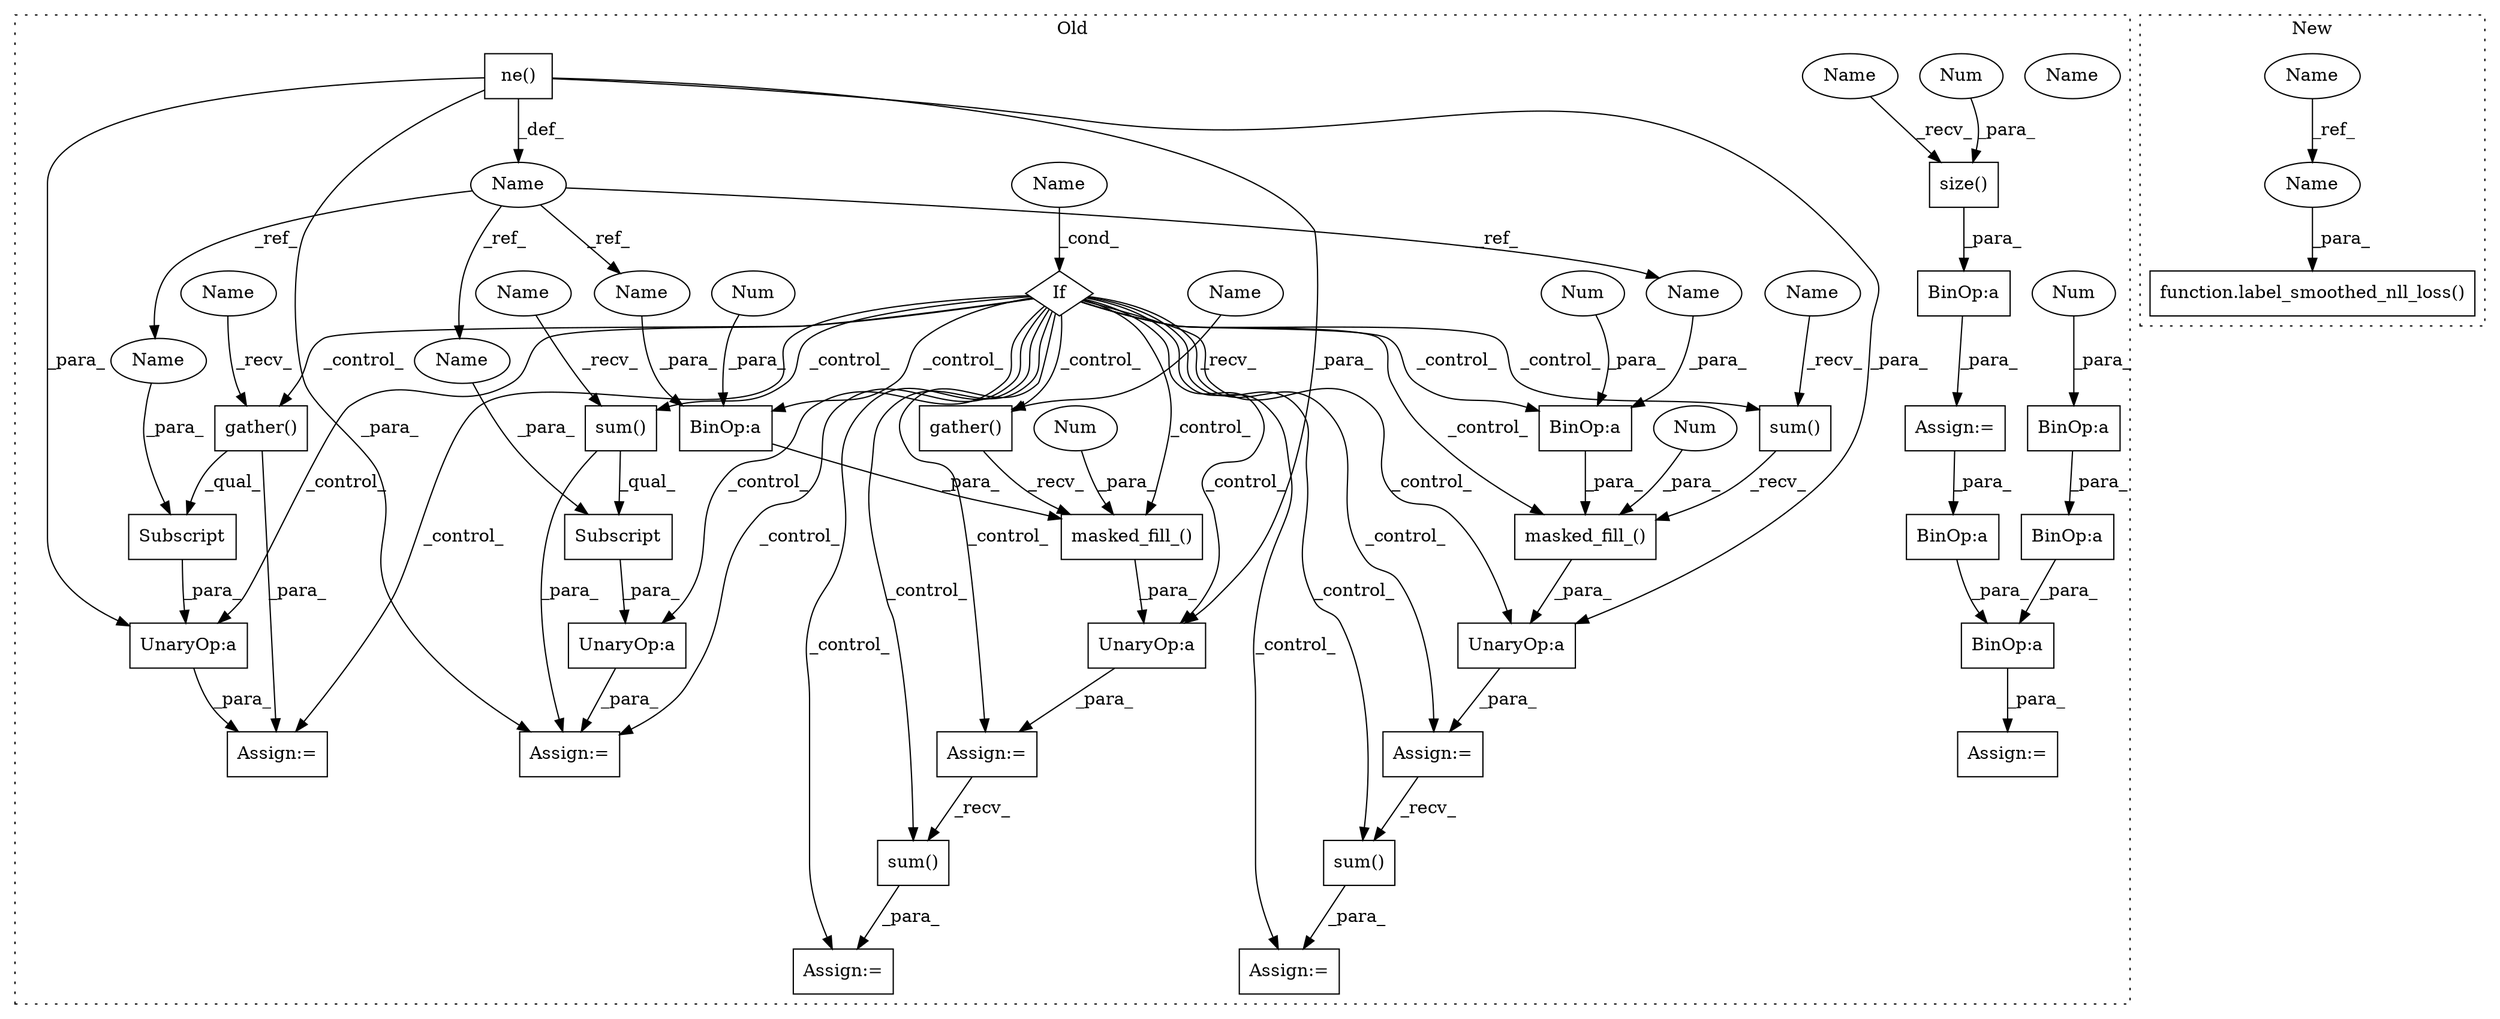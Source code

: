 digraph G {
subgraph cluster0 {
1 [label="sum()" a="75" s="2326" l="32" shape="box"];
3 [label="masked_fill_()" a="75" s="2326,2393" l="46,1" shape="box"];
4 [label="If" a="96" s="2154" l="3" shape="diamond"];
5 [label="masked_fill_()" a="75" s="2189,2259" l="49,1" shape="box"];
6 [label="BinOp:a" a="82" s="2375" l="1" shape="box"];
7 [label="Name" a="87" s="2103" l="12" shape="ellipse"];
8 [label="Subscript" a="63" s="2477,0" l="49,0" shape="box"];
9 [label="UnaryOp:a" a="61" s="2553" l="47" shape="box"];
10 [label="UnaryOp:a" a="61" s="2325" l="69" shape="box"];
11 [label="UnaryOp:a" a="61" s="2476" l="50" shape="box"];
12 [label="BinOp:a" a="82" s="2241" l="1" shape="box"];
13 [label="UnaryOp:a" a="61" s="2188" l="72" shape="box"];
14 [label="Subscript" a="63" s="2554,0" l="46,0" shape="box"];
15 [label="Name" a="87" s="2157" l="6" shape="ellipse"];
16 [label="sum()" a="75" s="2284" l="14" shape="box"];
17 [label="sum()" a="75" s="2421" l="17" shape="box"];
19 [label="size()" a="75" s="2628,2642" l="12,1" shape="box"];
20 [label="BinOp:a" a="82" s="2660" l="28" shape="box"];
21 [label="BinOp:a" a="82" s="2662" l="3" shape="box"];
22 [label="BinOp:a" a="82" s="2674" l="3" shape="box"];
23 [label="BinOp:a" a="82" s="2625" l="3" shape="box"];
24 [label="BinOp:a" a="82" s="2693" l="3" shape="box"];
25 [label="sum()" a="75" s="2554" l="32" shape="box"];
26 [label="ne()" a="75" s="2118,2144" l="10,1" shape="box"];
27 [label="Num" a="76" s="2660" l="2" shape="ellipse"];
28 [label="Num" a="76" s="2256" l="3" shape="ellipse"];
29 [label="gather()" a="75" s="2477" l="35" shape="box"];
30 [label="Num" a="76" s="2372" l="3" shape="ellipse"];
31 [label="gather()" a="75" s="2189" l="35" shape="box"];
32 [label="Num" a="76" s="2238" l="3" shape="ellipse"];
33 [label="Num" a="76" s="2390" l="3" shape="ellipse"];
34 [label="Num" a="76" s="2640" l="2" shape="ellipse"];
35 [label="Assign:=" a="68" s="2185" l="3" shape="box"];
36 [label="Assign:=" a="68" s="2550" l="3" shape="box"];
37 [label="Assign:=" a="68" s="2418" l="3" shape="box"];
38 [label="Assign:=" a="68" s="2322" l="3" shape="box"];
39 [label="Assign:=" a="68" s="2281" l="3" shape="box"];
40 [label="Assign:=" a="68" s="2614" l="3" shape="box"];
41 [label="Assign:=" a="68" s="2656" l="3" shape="box"];
42 [label="Assign:=" a="68" s="2473" l="3" shape="box"];
44 [label="Name" a="87" s="2513" l="12" shape="ellipse"];
45 [label="Name" a="87" s="2587" l="12" shape="ellipse"];
46 [label="Name" a="87" s="2242" l="12" shape="ellipse"];
47 [label="Name" a="87" s="2376" l="12" shape="ellipse"];
48 [label="Name" a="87" s="2554" l="6" shape="ellipse"];
49 [label="Name" a="87" s="2189" l="6" shape="ellipse"];
50 [label="Name" a="87" s="2326" l="6" shape="ellipse"];
51 [label="Name" a="87" s="2477" l="6" shape="ellipse"];
52 [label="Name" a="87" s="2628" l="6" shape="ellipse"];
53 [label="Name" a="87" s="2157" l="6" shape="ellipse"];
label = "Old";
style="dotted";
}
subgraph cluster1 {
2 [label="function.label_smoothed_nll_loss()" a="75" s="2869,2930" l="37,57" shape="box"];
18 [label="Name" a="87" s="2735" l="6" shape="ellipse"];
43 [label="Name" a="87" s="2906" l="6" shape="ellipse"];
label = "New";
style="dotted";
}
1 -> 3 [label="_recv_"];
3 -> 10 [label="_para_"];
4 -> 11 [label="_control_"];
4 -> 13 [label="_control_"];
4 -> 39 [label="_control_"];
4 -> 31 [label="_control_"];
4 -> 37 [label="_control_"];
4 -> 10 [label="_control_"];
4 -> 12 [label="_control_"];
4 -> 42 [label="_control_"];
4 -> 9 [label="_control_"];
4 -> 5 [label="_control_"];
4 -> 25 [label="_control_"];
4 -> 38 [label="_control_"];
4 -> 36 [label="_control_"];
4 -> 16 [label="_control_"];
4 -> 17 [label="_control_"];
4 -> 6 [label="_control_"];
4 -> 1 [label="_control_"];
4 -> 3 [label="_control_"];
4 -> 35 [label="_control_"];
4 -> 29 [label="_control_"];
5 -> 13 [label="_para_"];
6 -> 3 [label="_para_"];
7 -> 44 [label="_ref_"];
7 -> 47 [label="_ref_"];
7 -> 46 [label="_ref_"];
7 -> 45 [label="_ref_"];
8 -> 11 [label="_para_"];
9 -> 36 [label="_para_"];
10 -> 38 [label="_para_"];
11 -> 42 [label="_para_"];
12 -> 5 [label="_para_"];
13 -> 35 [label="_para_"];
14 -> 9 [label="_para_"];
16 -> 39 [label="_para_"];
17 -> 37 [label="_para_"];
18 -> 43 [label="_ref_"];
19 -> 23 [label="_para_"];
20 -> 41 [label="_para_"];
21 -> 22 [label="_para_"];
22 -> 20 [label="_para_"];
23 -> 40 [label="_para_"];
24 -> 20 [label="_para_"];
25 -> 36 [label="_para_"];
25 -> 14 [label="_qual_"];
26 -> 10 [label="_para_"];
26 -> 11 [label="_para_"];
26 -> 7 [label="_def_"];
26 -> 13 [label="_para_"];
26 -> 36 [label="_para_"];
27 -> 21 [label="_para_"];
28 -> 5 [label="_para_"];
29 -> 42 [label="_para_"];
29 -> 8 [label="_qual_"];
30 -> 6 [label="_para_"];
31 -> 5 [label="_recv_"];
32 -> 12 [label="_para_"];
33 -> 3 [label="_para_"];
34 -> 19 [label="_para_"];
35 -> 16 [label="_recv_"];
38 -> 17 [label="_recv_"];
40 -> 24 [label="_para_"];
43 -> 2 [label="_para_"];
44 -> 8 [label="_para_"];
45 -> 14 [label="_para_"];
46 -> 12 [label="_para_"];
47 -> 6 [label="_para_"];
48 -> 25 [label="_recv_"];
49 -> 31 [label="_recv_"];
50 -> 1 [label="_recv_"];
51 -> 29 [label="_recv_"];
52 -> 19 [label="_recv_"];
53 -> 4 [label="_cond_"];
}